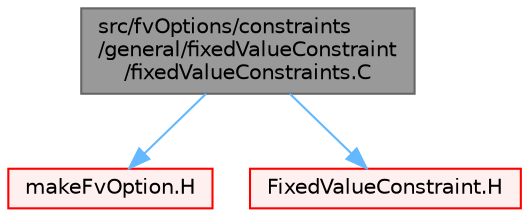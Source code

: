 digraph "src/fvOptions/constraints/general/fixedValueConstraint/fixedValueConstraints.C"
{
 // LATEX_PDF_SIZE
  bgcolor="transparent";
  edge [fontname=Helvetica,fontsize=10,labelfontname=Helvetica,labelfontsize=10];
  node [fontname=Helvetica,fontsize=10,shape=box,height=0.2,width=0.4];
  Node1 [id="Node000001",label="src/fvOptions/constraints\l/general/fixedValueConstraint\l/fixedValueConstraints.C",height=0.2,width=0.4,color="gray40", fillcolor="grey60", style="filled", fontcolor="black",tooltip=" "];
  Node1 -> Node2 [id="edge1_Node000001_Node000002",color="steelblue1",style="solid",tooltip=" "];
  Node2 [id="Node000002",label="makeFvOption.H",height=0.2,width=0.4,color="red", fillcolor="#FFF0F0", style="filled",URL="$makeFvOption_8H.html",tooltip=" "];
  Node1 -> Node166 [id="edge2_Node000001_Node000166",color="steelblue1",style="solid",tooltip=" "];
  Node166 [id="Node000166",label="FixedValueConstraint.H",height=0.2,width=0.4,color="red", fillcolor="#FFF0F0", style="filled",URL="$FixedValueConstraint_8H.html",tooltip=" "];
}
